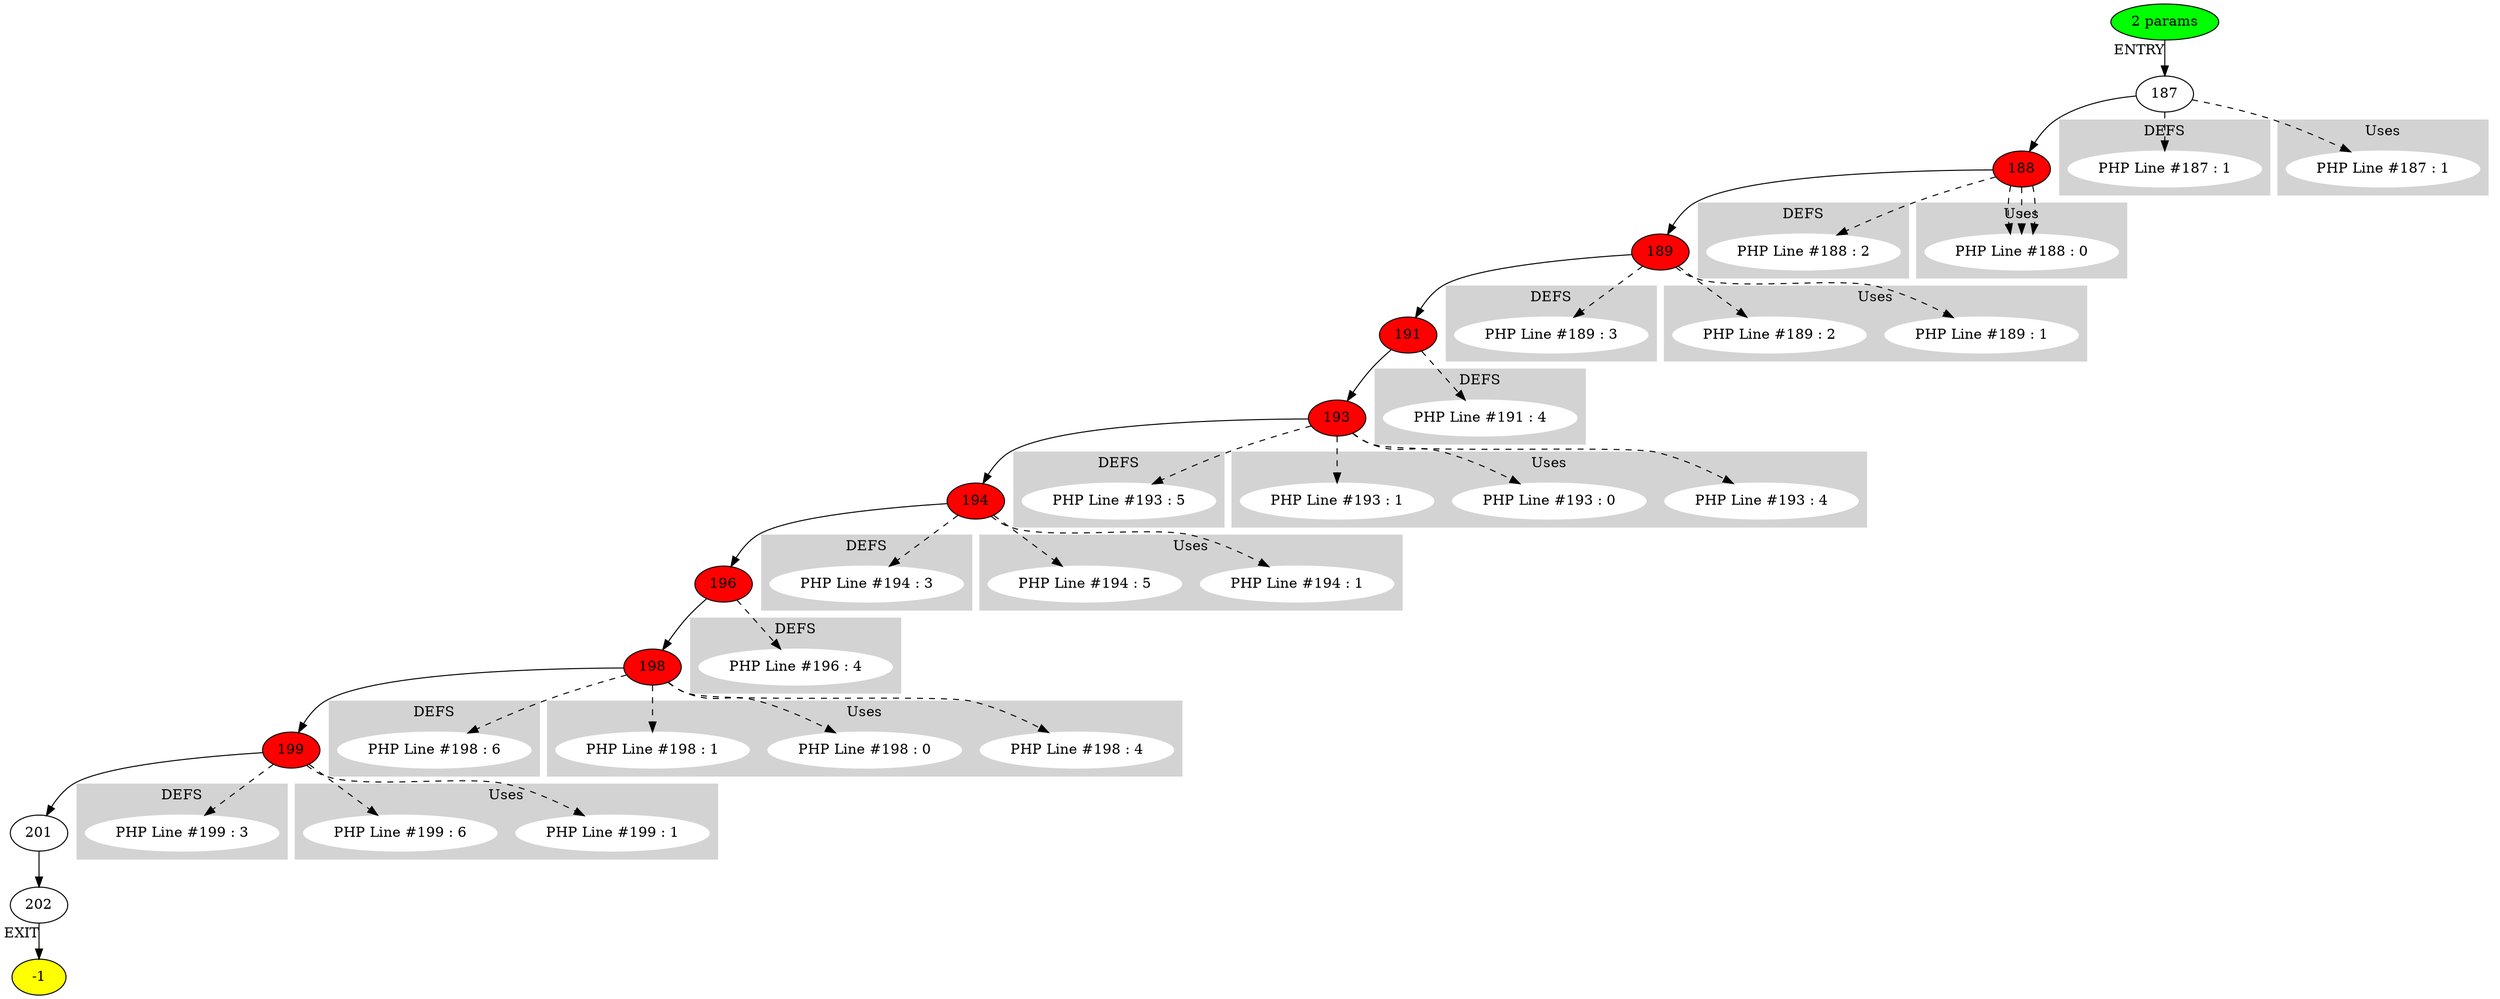 digraph testName {
0 [label="187"];
1 [label="188" , fillcolor = red, style = filled];
2 [label="189" , fillcolor = red, style = filled];
3 [label="191" , fillcolor = red, style = filled];
4 [label="193" , fillcolor = red, style = filled];
5 [label="194" , fillcolor = red, style = filled];
6 [label="196" , fillcolor = red, style = filled];
7 [label="198" , fillcolor = red, style = filled];
8 [label="199" , fillcolor = red, style = filled];
9 [label="201"];
10 [label="202"];
0 -> 1;
1 -> 2;
2 -> 3;
3 -> 4;
4 -> 5;
5 -> 6;
6 -> 7;
7 -> 8;
8 -> 9;
9 -> 10;
-2 -> 0[xlabel="ENTRY"];
10 -> -1[xlabel="EXIT"];
-2 [fillcolor = green, style = filled]-1 [fillcolor= yellow, style = filled] subgraph cluster_g_0 { style=filled; color=lightgrey; node [style=filled,color=white]; g_0[label= "PHP Line #187 : 1"];label = "DEFS";}
0 -> g_0 [style="dashed"];
subgraph cluster_g_1 { style=filled; color=lightgrey; node [style=filled,color=white]; g_1[label= "PHP Line #188 : 2"];label = "DEFS";}
1 -> g_1 [style="dashed"];
subgraph cluster_g_2 { style=filled; color=lightgrey; node [style=filled,color=white]; g_2[label= "PHP Line #189 : 3"];label = "DEFS";}
2 -> g_2 [style="dashed"];
subgraph cluster_g_3 { style=filled; color=lightgrey; node [style=filled,color=white]; g_3[label= "PHP Line #191 : 4"];label = "DEFS";}
3 -> g_3 [style="dashed"];
subgraph cluster_g_4 { style=filled; color=lightgrey; node [style=filled,color=white]; g_4[label= "PHP Line #193 : 5"];label = "DEFS";}
4 -> g_4 [style="dashed"];
subgraph cluster_g_5 { style=filled; color=lightgrey; node [style=filled,color=white]; g_5[label= "PHP Line #194 : 3"];label = "DEFS";}
5 -> g_5 [style="dashed"];
subgraph cluster_g_6 { style=filled; color=lightgrey; node [style=filled,color=white]; g_6[label= "PHP Line #196 : 4"];label = "DEFS";}
6 -> g_6 [style="dashed"];
subgraph cluster_g_7 { style=filled; color=lightgrey; node [style=filled,color=white]; g_7[label= "PHP Line #198 : 6"];label = "DEFS";}
7 -> g_7 [style="dashed"];
subgraph cluster_g_8 { style=filled; color=lightgrey; node [style=filled,color=white]; g_8[label= "PHP Line #199 : 3"];label = "DEFS";}
8 -> g_8 [style="dashed"];
subgraph cluster_use_0 { style=filled; color=lightgrey; node [style=filled,color=white]; use_0_1[label= "PHP Line #187 : 1"];label = "Uses";}
0 -> use_0_1 [style="dashed"];
subgraph cluster_use_1 { style=filled; color=lightgrey; node [style=filled,color=white]; use_1_0[label= "PHP Line #188 : 0"];label = "Uses";}
1 -> use_1_0 [style="dashed"];
subgraph cluster_use_1 { style=filled; color=lightgrey; node [style=filled,color=white]; use_1_0[label= "PHP Line #188 : 0"];label = "Uses";}
1 -> use_1_0 [style="dashed"];
subgraph cluster_use_1 { style=filled; color=lightgrey; node [style=filled,color=white]; use_1_0[label= "PHP Line #188 : 0"];label = "Uses";}
1 -> use_1_0 [style="dashed"];
subgraph cluster_use_2 { style=filled; color=lightgrey; node [style=filled,color=white]; use_2_1[label= "PHP Line #189 : 1"];label = "Uses";}
2 -> use_2_1 [style="dashed"];
subgraph cluster_use_2 { style=filled; color=lightgrey; node [style=filled,color=white]; use_2_2[label= "PHP Line #189 : 2"];label = "Uses";}
2 -> use_2_2 [style="dashed"];
subgraph cluster_use_4 { style=filled; color=lightgrey; node [style=filled,color=white]; use_4_4[label= "PHP Line #193 : 4"];label = "Uses";}
4 -> use_4_4 [style="dashed"];
subgraph cluster_use_4 { style=filled; color=lightgrey; node [style=filled,color=white]; use_4_0[label= "PHP Line #193 : 0"];label = "Uses";}
4 -> use_4_0 [style="dashed"];
subgraph cluster_use_4 { style=filled; color=lightgrey; node [style=filled,color=white]; use_4_1[label= "PHP Line #193 : 1"];label = "Uses";}
4 -> use_4_1 [style="dashed"];
subgraph cluster_use_5 { style=filled; color=lightgrey; node [style=filled,color=white]; use_5_1[label= "PHP Line #194 : 1"];label = "Uses";}
5 -> use_5_1 [style="dashed"];
subgraph cluster_use_5 { style=filled; color=lightgrey; node [style=filled,color=white]; use_5_5[label= "PHP Line #194 : 5"];label = "Uses";}
5 -> use_5_5 [style="dashed"];
subgraph cluster_use_7 { style=filled; color=lightgrey; node [style=filled,color=white]; use_7_4[label= "PHP Line #198 : 4"];label = "Uses";}
7 -> use_7_4 [style="dashed"];
subgraph cluster_use_7 { style=filled; color=lightgrey; node [style=filled,color=white]; use_7_0[label= "PHP Line #198 : 0"];label = "Uses";}
7 -> use_7_0 [style="dashed"];
subgraph cluster_use_7 { style=filled; color=lightgrey; node [style=filled,color=white]; use_7_1[label= "PHP Line #198 : 1"];label = "Uses";}
7 -> use_7_1 [style="dashed"];
subgraph cluster_use_8 { style=filled; color=lightgrey; node [style=filled,color=white]; use_8_1[label= "PHP Line #199 : 1"];label = "Uses";}
8 -> use_8_1 [style="dashed"];
subgraph cluster_use_8 { style=filled; color=lightgrey; node [style=filled,color=white]; use_8_6[label= "PHP Line #199 : 6"];label = "Uses";}
8 -> use_8_6 [style="dashed"];
-2 [label="2 params"];
}
